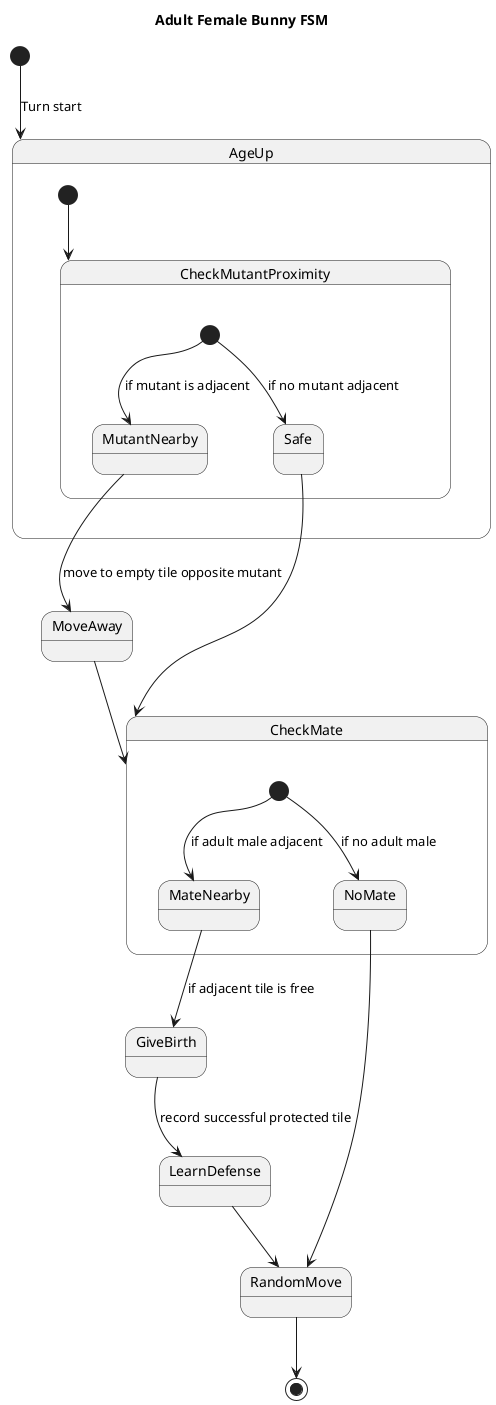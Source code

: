 @startuml
title Adult Female Bunny FSM

[*] --> AgeUp : Turn start

state AgeUp {
  [*] --> CheckMutantProximity
}

state CheckMutantProximity <<decision>> {
  [*] --> MutantNearby : if mutant is adjacent
  [*] --> Safe : if no mutant adjacent
}

MutantNearby --> MoveAway : move to empty tile opposite mutant
MoveAway --> CheckMate

Safe --> CheckMate

state CheckMate <<decision>> {
  [*] --> MateNearby : if adult male adjacent
  [*] --> NoMate : if no adult male
}

MateNearby --> GiveBirth : if adjacent tile is free
GiveBirth --> LearnDefense : record successful protected tile

NoMate --> RandomMove
LearnDefense --> RandomMove
RandomMove --> [*]

@enduml

